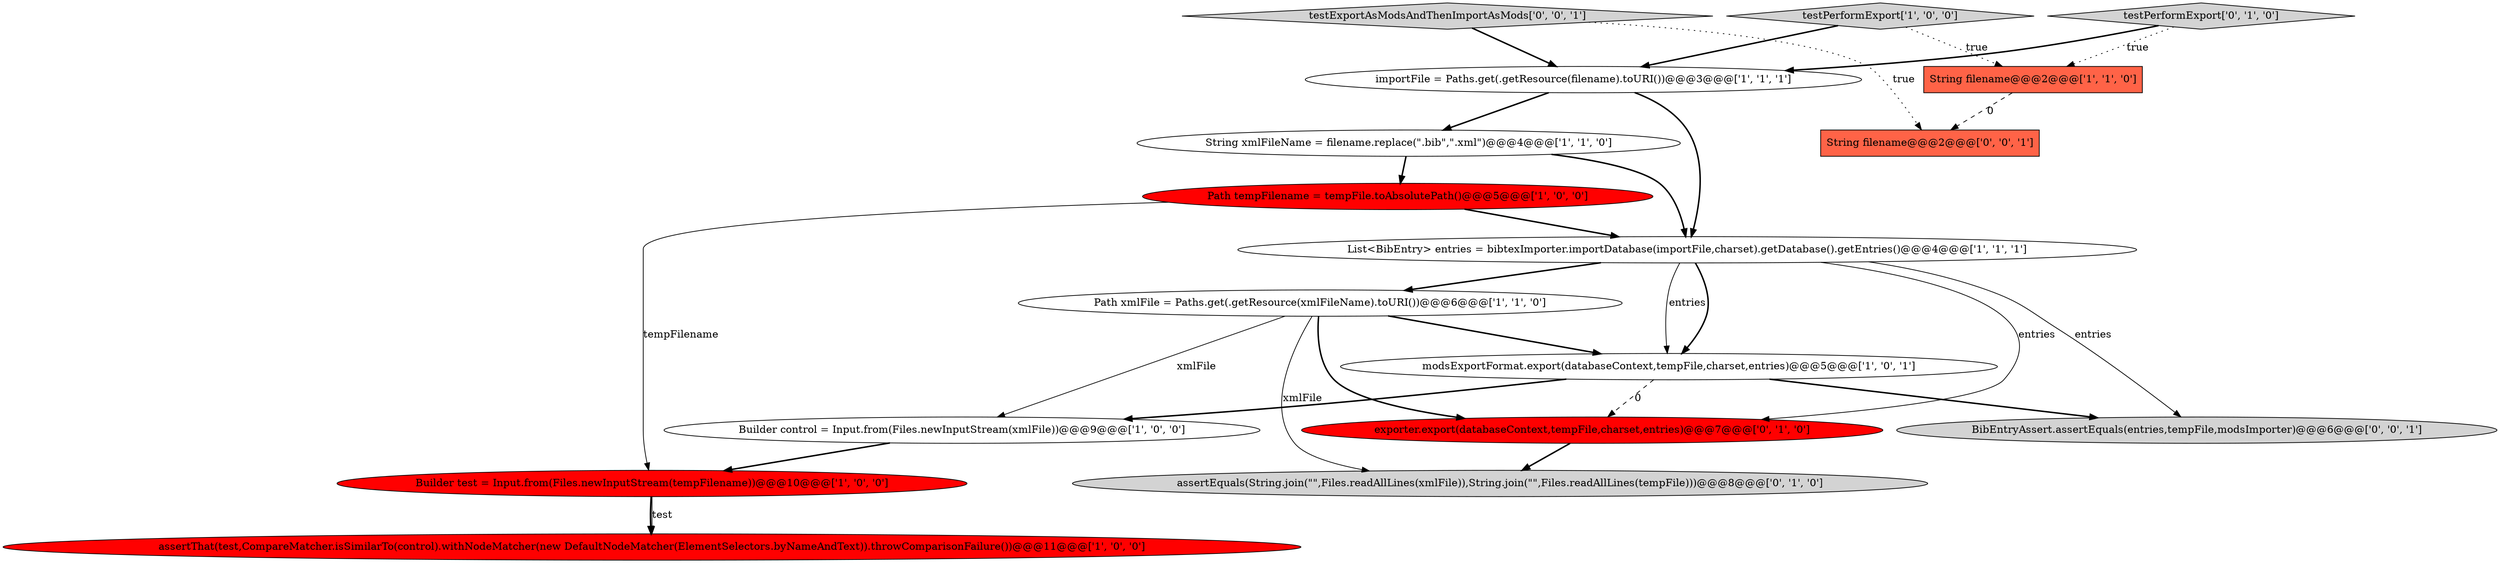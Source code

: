 digraph {
14 [style = filled, label = "BibEntryAssert.assertEquals(entries,tempFile,modsImporter)@@@6@@@['0', '0', '1']", fillcolor = lightgray, shape = ellipse image = "AAA0AAABBB3BBB"];
3 [style = filled, label = "importFile = Paths.get(.getResource(filename).toURI())@@@3@@@['1', '1', '1']", fillcolor = white, shape = ellipse image = "AAA0AAABBB1BBB"];
2 [style = filled, label = "assertThat(test,CompareMatcher.isSimilarTo(control).withNodeMatcher(new DefaultNodeMatcher(ElementSelectors.byNameAndText)).throwComparisonFailure())@@@11@@@['1', '0', '0']", fillcolor = red, shape = ellipse image = "AAA1AAABBB1BBB"];
1 [style = filled, label = "String filename@@@2@@@['1', '1', '0']", fillcolor = tomato, shape = box image = "AAA0AAABBB1BBB"];
5 [style = filled, label = "List<BibEntry> entries = bibtexImporter.importDatabase(importFile,charset).getDatabase().getEntries()@@@4@@@['1', '1', '1']", fillcolor = white, shape = ellipse image = "AAA0AAABBB1BBB"];
10 [style = filled, label = "testPerformExport['1', '0', '0']", fillcolor = lightgray, shape = diamond image = "AAA0AAABBB1BBB"];
8 [style = filled, label = "Builder test = Input.from(Files.newInputStream(tempFilename))@@@10@@@['1', '0', '0']", fillcolor = red, shape = ellipse image = "AAA1AAABBB1BBB"];
9 [style = filled, label = "Builder control = Input.from(Files.newInputStream(xmlFile))@@@9@@@['1', '0', '0']", fillcolor = white, shape = ellipse image = "AAA0AAABBB1BBB"];
13 [style = filled, label = "testPerformExport['0', '1', '0']", fillcolor = lightgray, shape = diamond image = "AAA0AAABBB2BBB"];
15 [style = filled, label = "testExportAsModsAndThenImportAsMods['0', '0', '1']", fillcolor = lightgray, shape = diamond image = "AAA0AAABBB3BBB"];
4 [style = filled, label = "Path tempFilename = tempFile.toAbsolutePath()@@@5@@@['1', '0', '0']", fillcolor = red, shape = ellipse image = "AAA1AAABBB1BBB"];
16 [style = filled, label = "String filename@@@2@@@['0', '0', '1']", fillcolor = tomato, shape = box image = "AAA0AAABBB3BBB"];
11 [style = filled, label = "exporter.export(databaseContext,tempFile,charset,entries)@@@7@@@['0', '1', '0']", fillcolor = red, shape = ellipse image = "AAA1AAABBB2BBB"];
12 [style = filled, label = "assertEquals(String.join(\"\",Files.readAllLines(xmlFile)),String.join(\"\",Files.readAllLines(tempFile)))@@@8@@@['0', '1', '0']", fillcolor = lightgray, shape = ellipse image = "AAA0AAABBB2BBB"];
0 [style = filled, label = "modsExportFormat.export(databaseContext,tempFile,charset,entries)@@@5@@@['1', '0', '1']", fillcolor = white, shape = ellipse image = "AAA0AAABBB1BBB"];
7 [style = filled, label = "String xmlFileName = filename.replace(\".bib\",\".xml\")@@@4@@@['1', '1', '0']", fillcolor = white, shape = ellipse image = "AAA0AAABBB1BBB"];
6 [style = filled, label = "Path xmlFile = Paths.get(.getResource(xmlFileName).toURI())@@@6@@@['1', '1', '0']", fillcolor = white, shape = ellipse image = "AAA0AAABBB1BBB"];
5->11 [style = solid, label="entries"];
0->9 [style = bold, label=""];
6->9 [style = solid, label="xmlFile"];
10->3 [style = bold, label=""];
11->12 [style = bold, label=""];
6->0 [style = bold, label=""];
0->11 [style = dashed, label="0"];
7->4 [style = bold, label=""];
15->16 [style = dotted, label="true"];
5->14 [style = solid, label="entries"];
9->8 [style = bold, label=""];
15->3 [style = bold, label=""];
5->0 [style = solid, label="entries"];
6->12 [style = solid, label="xmlFile"];
13->1 [style = dotted, label="true"];
7->5 [style = bold, label=""];
3->5 [style = bold, label=""];
0->14 [style = bold, label=""];
5->6 [style = bold, label=""];
13->3 [style = bold, label=""];
8->2 [style = bold, label=""];
3->7 [style = bold, label=""];
5->0 [style = bold, label=""];
1->16 [style = dashed, label="0"];
6->11 [style = bold, label=""];
4->8 [style = solid, label="tempFilename"];
8->2 [style = solid, label="test"];
10->1 [style = dotted, label="true"];
4->5 [style = bold, label=""];
}
